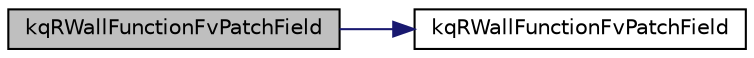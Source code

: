 digraph "kqRWallFunctionFvPatchField"
{
  bgcolor="transparent";
  edge [fontname="Helvetica",fontsize="10",labelfontname="Helvetica",labelfontsize="10"];
  node [fontname="Helvetica",fontsize="10",shape=record];
  rankdir="LR";
  Node10 [label="kqRWallFunctionFvPatchField",height=0.2,width=0.4,color="black", fillcolor="grey75", style="filled", fontcolor="black"];
  Node10 -> Node11 [color="midnightblue",fontsize="10",style="solid",fontname="Helvetica"];
  Node11 [label="kqRWallFunctionFvPatchField",height=0.2,width=0.4,color="black",URL="$a32141.html#ac7378b142fdf0ec7668a0590756848ef",tooltip="Construct from patch and internal field. "];
}
